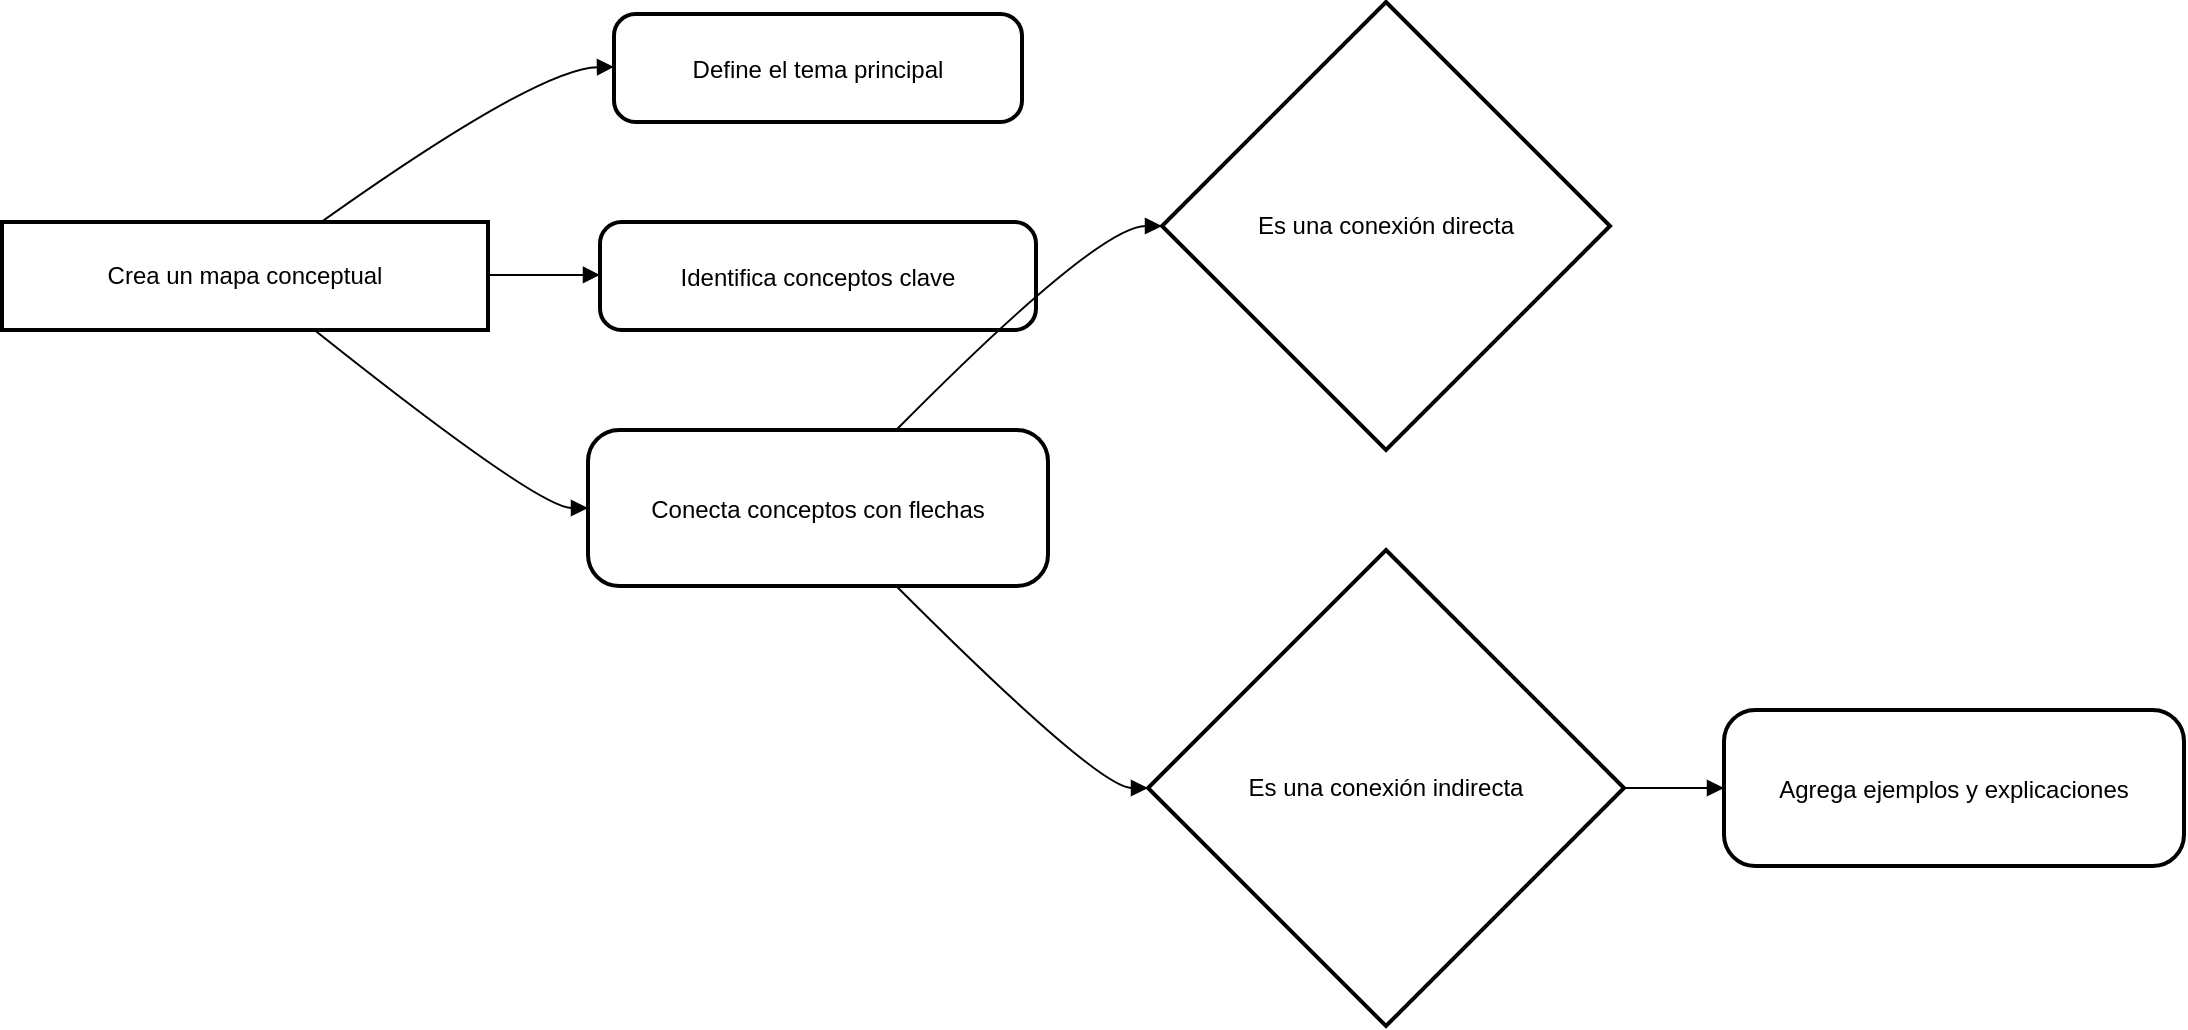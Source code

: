<mxfile version="26.0.11">
  <diagram name="Página-1" id="bHENbEvWCGzEJtjghFhb">
    <mxGraphModel>
      <root>
        <mxCell id="0" />
        <mxCell id="1" parent="0" />
        <mxCell id="2" value="Crea un mapa conceptual" style="whiteSpace=wrap;strokeWidth=2;" vertex="1" parent="1">
          <mxGeometry x="8" y="118" width="243" height="54" as="geometry" />
        </mxCell>
        <mxCell id="3" value="Define el tema principal" style="rounded=1;arcSize=20;strokeWidth=2" vertex="1" parent="1">
          <mxGeometry x="314" y="14" width="204" height="54" as="geometry" />
        </mxCell>
        <mxCell id="4" value="Identifica conceptos clave" style="rounded=1;arcSize=20;strokeWidth=2" vertex="1" parent="1">
          <mxGeometry x="307" y="118" width="218" height="54" as="geometry" />
        </mxCell>
        <mxCell id="5" value="Conecta conceptos con flechas" style="rounded=1;arcSize=20;strokeWidth=2" vertex="1" parent="1">
          <mxGeometry x="301" y="222" width="230" height="78" as="geometry" />
        </mxCell>
        <mxCell id="6" value="Es una conexión directa" style="rhombus;strokeWidth=2;whiteSpace=wrap;" vertex="1" parent="1">
          <mxGeometry x="588" y="8" width="224" height="224" as="geometry" />
        </mxCell>
        <mxCell id="7" value="Es una conexión indirecta" style="rhombus;strokeWidth=2;whiteSpace=wrap;" vertex="1" parent="1">
          <mxGeometry x="581" y="282" width="238" height="238" as="geometry" />
        </mxCell>
        <mxCell id="8" value="Agrega ejemplos y explicaciones" style="rounded=1;arcSize=20;strokeWidth=2" vertex="1" parent="1">
          <mxGeometry x="869" y="362" width="230" height="78" as="geometry" />
        </mxCell>
        <mxCell id="9" value="" style="curved=1;startArrow=none;endArrow=block;exitX=0.66;exitY=-0.01;entryX=0;entryY=0.49;" edge="1" parent="1" source="2" target="3">
          <mxGeometry relative="1" as="geometry">
            <Array as="points">
              <mxPoint x="276" y="41" />
            </Array>
          </mxGeometry>
        </mxCell>
        <mxCell id="10" value="" style="curved=1;startArrow=none;endArrow=block;exitX=1;exitY=0.49;entryX=0;entryY=0.49;" edge="1" parent="1" source="2" target="4">
          <mxGeometry relative="1" as="geometry">
            <Array as="points" />
          </mxGeometry>
        </mxCell>
        <mxCell id="11" value="" style="curved=1;startArrow=none;endArrow=block;exitX=0.64;exitY=0.99;entryX=0;entryY=0.5;" edge="1" parent="1" source="2" target="5">
          <mxGeometry relative="1" as="geometry">
            <Array as="points">
              <mxPoint x="276" y="261" />
            </Array>
          </mxGeometry>
        </mxCell>
        <mxCell id="12" value="" style="curved=1;startArrow=none;endArrow=block;exitX=0.67;exitY=0;entryX=0;entryY=0.5;" edge="1" parent="1" source="5" target="6">
          <mxGeometry relative="1" as="geometry">
            <Array as="points">
              <mxPoint x="556" y="120" />
            </Array>
          </mxGeometry>
        </mxCell>
        <mxCell id="13" value="" style="curved=1;startArrow=none;endArrow=block;exitX=0.67;exitY=1;entryX=0;entryY=0.5;" edge="1" parent="1" source="5" target="7">
          <mxGeometry relative="1" as="geometry">
            <Array as="points">
              <mxPoint x="556" y="401" />
            </Array>
          </mxGeometry>
        </mxCell>
        <mxCell id="14" value="" style="curved=1;startArrow=none;endArrow=block;exitX=1;exitY=0.5;entryX=0;entryY=0.5;" edge="1" parent="1" source="7" target="8">
          <mxGeometry relative="1" as="geometry">
            <Array as="points" />
          </mxGeometry>
        </mxCell>
      </root>
    </mxGraphModel>
  </diagram>
</mxfile>
